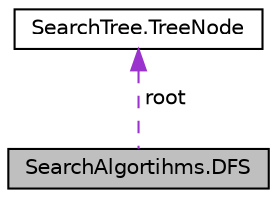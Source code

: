 digraph "SearchAlgortihms.DFS"
{
  edge [fontname="Helvetica",fontsize="10",labelfontname="Helvetica",labelfontsize="10"];
  node [fontname="Helvetica",fontsize="10",shape=record];
  Node1 [label="SearchAlgortihms.DFS",height=0.2,width=0.4,color="black", fillcolor="grey75", style="filled", fontcolor="black"];
  Node2 -> Node1 [dir="back",color="darkorchid3",fontsize="10",style="dashed",label=" root" ,fontname="Helvetica"];
  Node2 [label="SearchTree.TreeNode",height=0.2,width=0.4,color="black", fillcolor="white", style="filled",URL="$class_search_tree_1_1_tree_node.html"];
}
